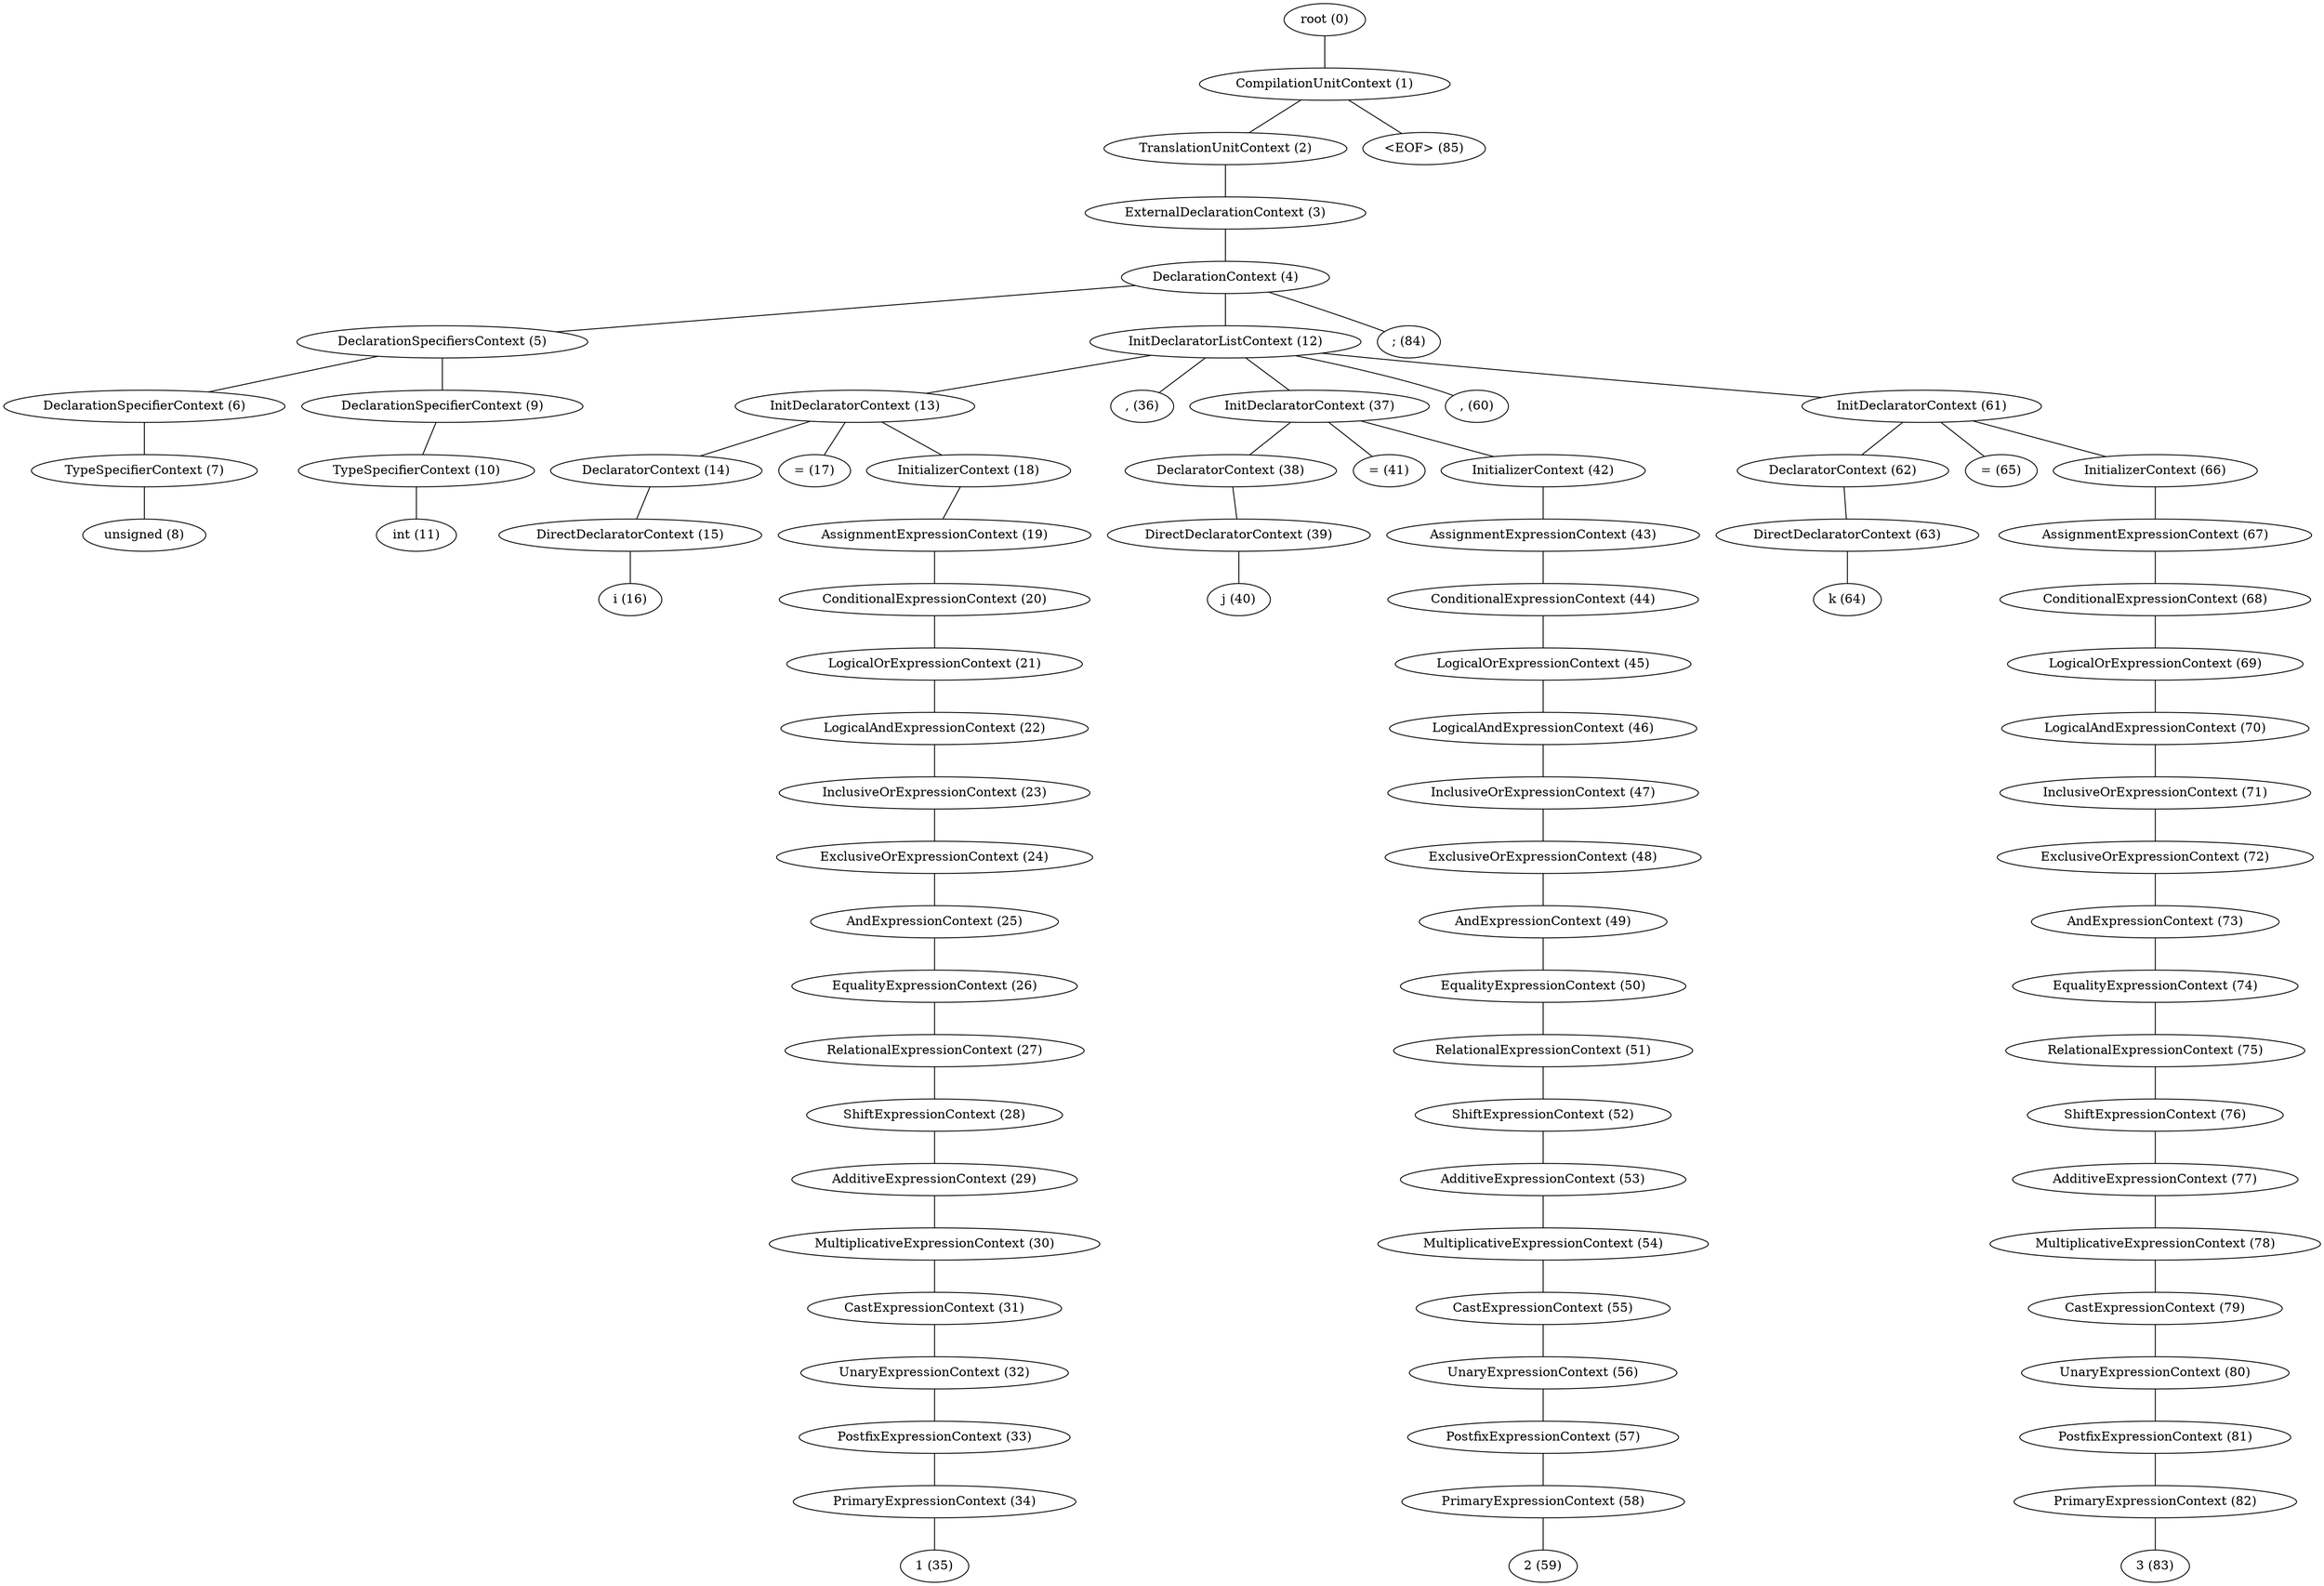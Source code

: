 graph graphname {

  0[label="root (0)"]
  0 -- 1;
  1[label="CompilationUnitContext (1)"]
  1 -- 2;
  1 -- 85;
  2[label="TranslationUnitContext (2)"]
  2 -- 3;
  3[label="ExternalDeclarationContext (3)"]
  3 -- 4;
  4[label="DeclarationContext (4)"]
  4 -- 5;
  4 -- 12;
  4 -- 84;
  5[label="DeclarationSpecifiersContext (5)"]
  5 -- 6;
  5 -- 9;
  6[label="DeclarationSpecifierContext (6)"]
  6 -- 7;
  7[label="TypeSpecifierContext (7)"]
  7 -- 8;
  8[label="unsigned (8)"]
  9[label="DeclarationSpecifierContext (9)"]
  9 -- 10;
  10[label="TypeSpecifierContext (10)"]
  10 -- 11;
  11[label="int (11)"]
  12[label="InitDeclaratorListContext (12)"]
  12 -- 13;
  12 -- 36;
  12 -- 37;
  12 -- 60;
  12 -- 61;
  13[label="InitDeclaratorContext (13)"]
  13 -- 14;
  13 -- 17;
  13 -- 18;
  14[label="DeclaratorContext (14)"]
  14 -- 15;
  15[label="DirectDeclaratorContext (15)"]
  15 -- 16;
  16[label="i (16)"]
  17[label="= (17)"]
  18[label="InitializerContext (18)"]
  18 -- 19;
  19[label="AssignmentExpressionContext (19)"]
  19 -- 20;
  20[label="ConditionalExpressionContext (20)"]
  20 -- 21;
  21[label="LogicalOrExpressionContext (21)"]
  21 -- 22;
  22[label="LogicalAndExpressionContext (22)"]
  22 -- 23;
  23[label="InclusiveOrExpressionContext (23)"]
  23 -- 24;
  24[label="ExclusiveOrExpressionContext (24)"]
  24 -- 25;
  25[label="AndExpressionContext (25)"]
  25 -- 26;
  26[label="EqualityExpressionContext (26)"]
  26 -- 27;
  27[label="RelationalExpressionContext (27)"]
  27 -- 28;
  28[label="ShiftExpressionContext (28)"]
  28 -- 29;
  29[label="AdditiveExpressionContext (29)"]
  29 -- 30;
  30[label="MultiplicativeExpressionContext (30)"]
  30 -- 31;
  31[label="CastExpressionContext (31)"]
  31 -- 32;
  32[label="UnaryExpressionContext (32)"]
  32 -- 33;
  33[label="PostfixExpressionContext (33)"]
  33 -- 34;
  34[label="PrimaryExpressionContext (34)"]
  34 -- 35;
  35[label="1 (35)"]
  36[label=", (36)"]
  37[label="InitDeclaratorContext (37)"]
  37 -- 38;
  37 -- 41;
  37 -- 42;
  38[label="DeclaratorContext (38)"]
  38 -- 39;
  39[label="DirectDeclaratorContext (39)"]
  39 -- 40;
  40[label="j (40)"]
  41[label="= (41)"]
  42[label="InitializerContext (42)"]
  42 -- 43;
  43[label="AssignmentExpressionContext (43)"]
  43 -- 44;
  44[label="ConditionalExpressionContext (44)"]
  44 -- 45;
  45[label="LogicalOrExpressionContext (45)"]
  45 -- 46;
  46[label="LogicalAndExpressionContext (46)"]
  46 -- 47;
  47[label="InclusiveOrExpressionContext (47)"]
  47 -- 48;
  48[label="ExclusiveOrExpressionContext (48)"]
  48 -- 49;
  49[label="AndExpressionContext (49)"]
  49 -- 50;
  50[label="EqualityExpressionContext (50)"]
  50 -- 51;
  51[label="RelationalExpressionContext (51)"]
  51 -- 52;
  52[label="ShiftExpressionContext (52)"]
  52 -- 53;
  53[label="AdditiveExpressionContext (53)"]
  53 -- 54;
  54[label="MultiplicativeExpressionContext (54)"]
  54 -- 55;
  55[label="CastExpressionContext (55)"]
  55 -- 56;
  56[label="UnaryExpressionContext (56)"]
  56 -- 57;
  57[label="PostfixExpressionContext (57)"]
  57 -- 58;
  58[label="PrimaryExpressionContext (58)"]
  58 -- 59;
  59[label="2 (59)"]
  60[label=", (60)"]
  61[label="InitDeclaratorContext (61)"]
  61 -- 62;
  61 -- 65;
  61 -- 66;
  62[label="DeclaratorContext (62)"]
  62 -- 63;
  63[label="DirectDeclaratorContext (63)"]
  63 -- 64;
  64[label="k (64)"]
  65[label="= (65)"]
  66[label="InitializerContext (66)"]
  66 -- 67;
  67[label="AssignmentExpressionContext (67)"]
  67 -- 68;
  68[label="ConditionalExpressionContext (68)"]
  68 -- 69;
  69[label="LogicalOrExpressionContext (69)"]
  69 -- 70;
  70[label="LogicalAndExpressionContext (70)"]
  70 -- 71;
  71[label="InclusiveOrExpressionContext (71)"]
  71 -- 72;
  72[label="ExclusiveOrExpressionContext (72)"]
  72 -- 73;
  73[label="AndExpressionContext (73)"]
  73 -- 74;
  74[label="EqualityExpressionContext (74)"]
  74 -- 75;
  75[label="RelationalExpressionContext (75)"]
  75 -- 76;
  76[label="ShiftExpressionContext (76)"]
  76 -- 77;
  77[label="AdditiveExpressionContext (77)"]
  77 -- 78;
  78[label="MultiplicativeExpressionContext (78)"]
  78 -- 79;
  79[label="CastExpressionContext (79)"]
  79 -- 80;
  80[label="UnaryExpressionContext (80)"]
  80 -- 81;
  81[label="PostfixExpressionContext (81)"]
  81 -- 82;
  82[label="PrimaryExpressionContext (82)"]
  82 -- 83;
  83[label="3 (83)"]
  84[label="; (84)"]
  85[label="<EOF> (85)"]
}
